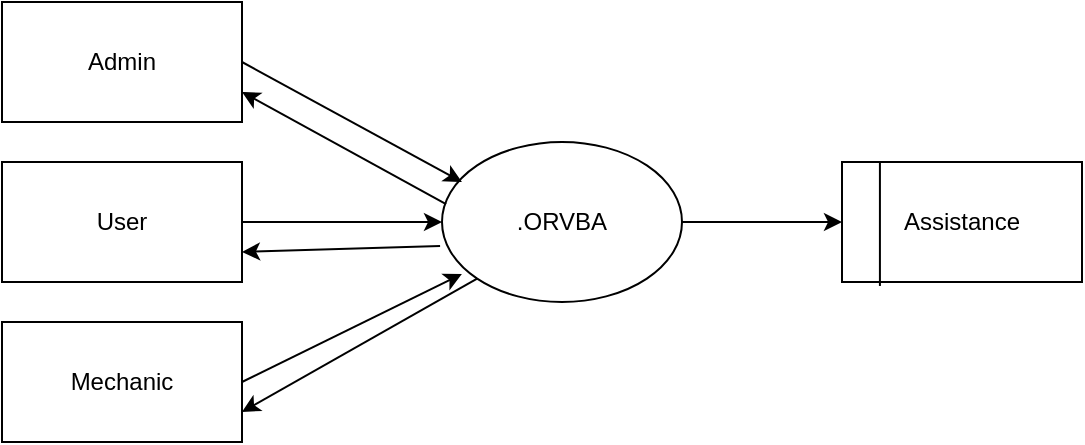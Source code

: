 <mxfile version="22.1.5" type="github">
  <diagram name="Page-1" id="3-nFaqibFPNV-jcr7p1u">
    <mxGraphModel dx="880" dy="446" grid="1" gridSize="10" guides="1" tooltips="1" connect="1" arrows="1" fold="1" page="1" pageScale="1" pageWidth="850" pageHeight="1100" math="0" shadow="0">
      <root>
        <mxCell id="0" />
        <mxCell id="1" parent="0" />
        <mxCell id="AipJWibaRMQgxZIMEt8J-1" value="Admin" style="rounded=0;whiteSpace=wrap;html=1;" vertex="1" parent="1">
          <mxGeometry x="220" y="130" width="120" height="60" as="geometry" />
        </mxCell>
        <mxCell id="AipJWibaRMQgxZIMEt8J-2" value="User" style="rounded=0;whiteSpace=wrap;html=1;" vertex="1" parent="1">
          <mxGeometry x="220" y="210" width="120" height="60" as="geometry" />
        </mxCell>
        <mxCell id="AipJWibaRMQgxZIMEt8J-3" value="Mechanic" style="rounded=0;whiteSpace=wrap;html=1;" vertex="1" parent="1">
          <mxGeometry x="220" y="290" width="120" height="60" as="geometry" />
        </mxCell>
        <mxCell id="AipJWibaRMQgxZIMEt8J-4" value=".ORVBA" style="ellipse;whiteSpace=wrap;html=1;" vertex="1" parent="1">
          <mxGeometry x="440" y="200" width="120" height="80" as="geometry" />
        </mxCell>
        <mxCell id="AipJWibaRMQgxZIMEt8J-5" value="Assistance" style="rounded=0;whiteSpace=wrap;html=1;" vertex="1" parent="1">
          <mxGeometry x="640" y="210" width="120" height="60" as="geometry" />
        </mxCell>
        <mxCell id="AipJWibaRMQgxZIMEt8J-6" value="" style="endArrow=none;html=1;rounded=0;entryX=0.158;entryY=0;entryDx=0;entryDy=0;entryPerimeter=0;exitX=0.158;exitY=1.033;exitDx=0;exitDy=0;exitPerimeter=0;" edge="1" parent="1" source="AipJWibaRMQgxZIMEt8J-5" target="AipJWibaRMQgxZIMEt8J-5">
          <mxGeometry width="50" height="50" relative="1" as="geometry">
            <mxPoint x="660" y="280" as="sourcePoint" />
            <mxPoint x="680" y="190" as="targetPoint" />
          </mxGeometry>
        </mxCell>
        <mxCell id="AipJWibaRMQgxZIMEt8J-7" value="" style="endArrow=classic;html=1;rounded=0;entryX=0.083;entryY=0.25;entryDx=0;entryDy=0;entryPerimeter=0;exitX=1;exitY=0.5;exitDx=0;exitDy=0;" edge="1" parent="1" source="AipJWibaRMQgxZIMEt8J-1" target="AipJWibaRMQgxZIMEt8J-4">
          <mxGeometry width="50" height="50" relative="1" as="geometry">
            <mxPoint x="400" y="260" as="sourcePoint" />
            <mxPoint x="450" y="210" as="targetPoint" />
          </mxGeometry>
        </mxCell>
        <mxCell id="AipJWibaRMQgxZIMEt8J-8" value="" style="endArrow=classic;html=1;rounded=0;exitX=1;exitY=0.5;exitDx=0;exitDy=0;entryX=0;entryY=0.5;entryDx=0;entryDy=0;entryPerimeter=0;" edge="1" parent="1" source="AipJWibaRMQgxZIMEt8J-2" target="AipJWibaRMQgxZIMEt8J-4">
          <mxGeometry width="50" height="50" relative="1" as="geometry">
            <mxPoint x="330" y="220" as="sourcePoint" />
            <mxPoint x="444" y="253" as="targetPoint" />
          </mxGeometry>
        </mxCell>
        <mxCell id="AipJWibaRMQgxZIMEt8J-9" value="" style="endArrow=classic;html=1;rounded=0;entryX=0.083;entryY=0.825;entryDx=0;entryDy=0;entryPerimeter=0;exitX=1;exitY=0.5;exitDx=0;exitDy=0;" edge="1" parent="1" source="AipJWibaRMQgxZIMEt8J-3" target="AipJWibaRMQgxZIMEt8J-4">
          <mxGeometry width="50" height="50" relative="1" as="geometry">
            <mxPoint x="360" y="180" as="sourcePoint" />
            <mxPoint x="470" y="240" as="targetPoint" />
          </mxGeometry>
        </mxCell>
        <mxCell id="AipJWibaRMQgxZIMEt8J-10" value="" style="endArrow=classic;html=1;rounded=0;entryX=1;entryY=0.75;entryDx=0;entryDy=0;exitX=-0.008;exitY=0.65;exitDx=0;exitDy=0;exitPerimeter=0;" edge="1" parent="1" source="AipJWibaRMQgxZIMEt8J-4" target="AipJWibaRMQgxZIMEt8J-2">
          <mxGeometry width="50" height="50" relative="1" as="geometry">
            <mxPoint x="430" y="250" as="sourcePoint" />
            <mxPoint x="450" y="210" as="targetPoint" />
          </mxGeometry>
        </mxCell>
        <mxCell id="AipJWibaRMQgxZIMEt8J-11" value="" style="endArrow=classic;html=1;rounded=0;entryX=1;entryY=0.75;entryDx=0;entryDy=0;exitX=0;exitY=1;exitDx=0;exitDy=0;" edge="1" parent="1" source="AipJWibaRMQgxZIMEt8J-4" target="AipJWibaRMQgxZIMEt8J-3">
          <mxGeometry width="50" height="50" relative="1" as="geometry">
            <mxPoint x="449" y="262" as="sourcePoint" />
            <mxPoint x="350" y="265" as="targetPoint" />
          </mxGeometry>
        </mxCell>
        <mxCell id="AipJWibaRMQgxZIMEt8J-12" value="" style="endArrow=classic;html=1;rounded=0;entryX=1;entryY=0.75;entryDx=0;entryDy=0;exitX=0.017;exitY=0.388;exitDx=0;exitDy=0;exitPerimeter=0;" edge="1" parent="1" source="AipJWibaRMQgxZIMEt8J-4" target="AipJWibaRMQgxZIMEt8J-1">
          <mxGeometry width="50" height="50" relative="1" as="geometry">
            <mxPoint x="449" y="262" as="sourcePoint" />
            <mxPoint x="350" y="265" as="targetPoint" />
          </mxGeometry>
        </mxCell>
        <mxCell id="AipJWibaRMQgxZIMEt8J-13" value="" style="endArrow=classic;html=1;rounded=0;entryX=0;entryY=0.5;entryDx=0;entryDy=0;exitX=1;exitY=0.5;exitDx=0;exitDy=0;" edge="1" parent="1" source="AipJWibaRMQgxZIMEt8J-4" target="AipJWibaRMQgxZIMEt8J-5">
          <mxGeometry width="50" height="50" relative="1" as="geometry">
            <mxPoint x="400" y="260" as="sourcePoint" />
            <mxPoint x="450" y="210" as="targetPoint" />
          </mxGeometry>
        </mxCell>
      </root>
    </mxGraphModel>
  </diagram>
</mxfile>
